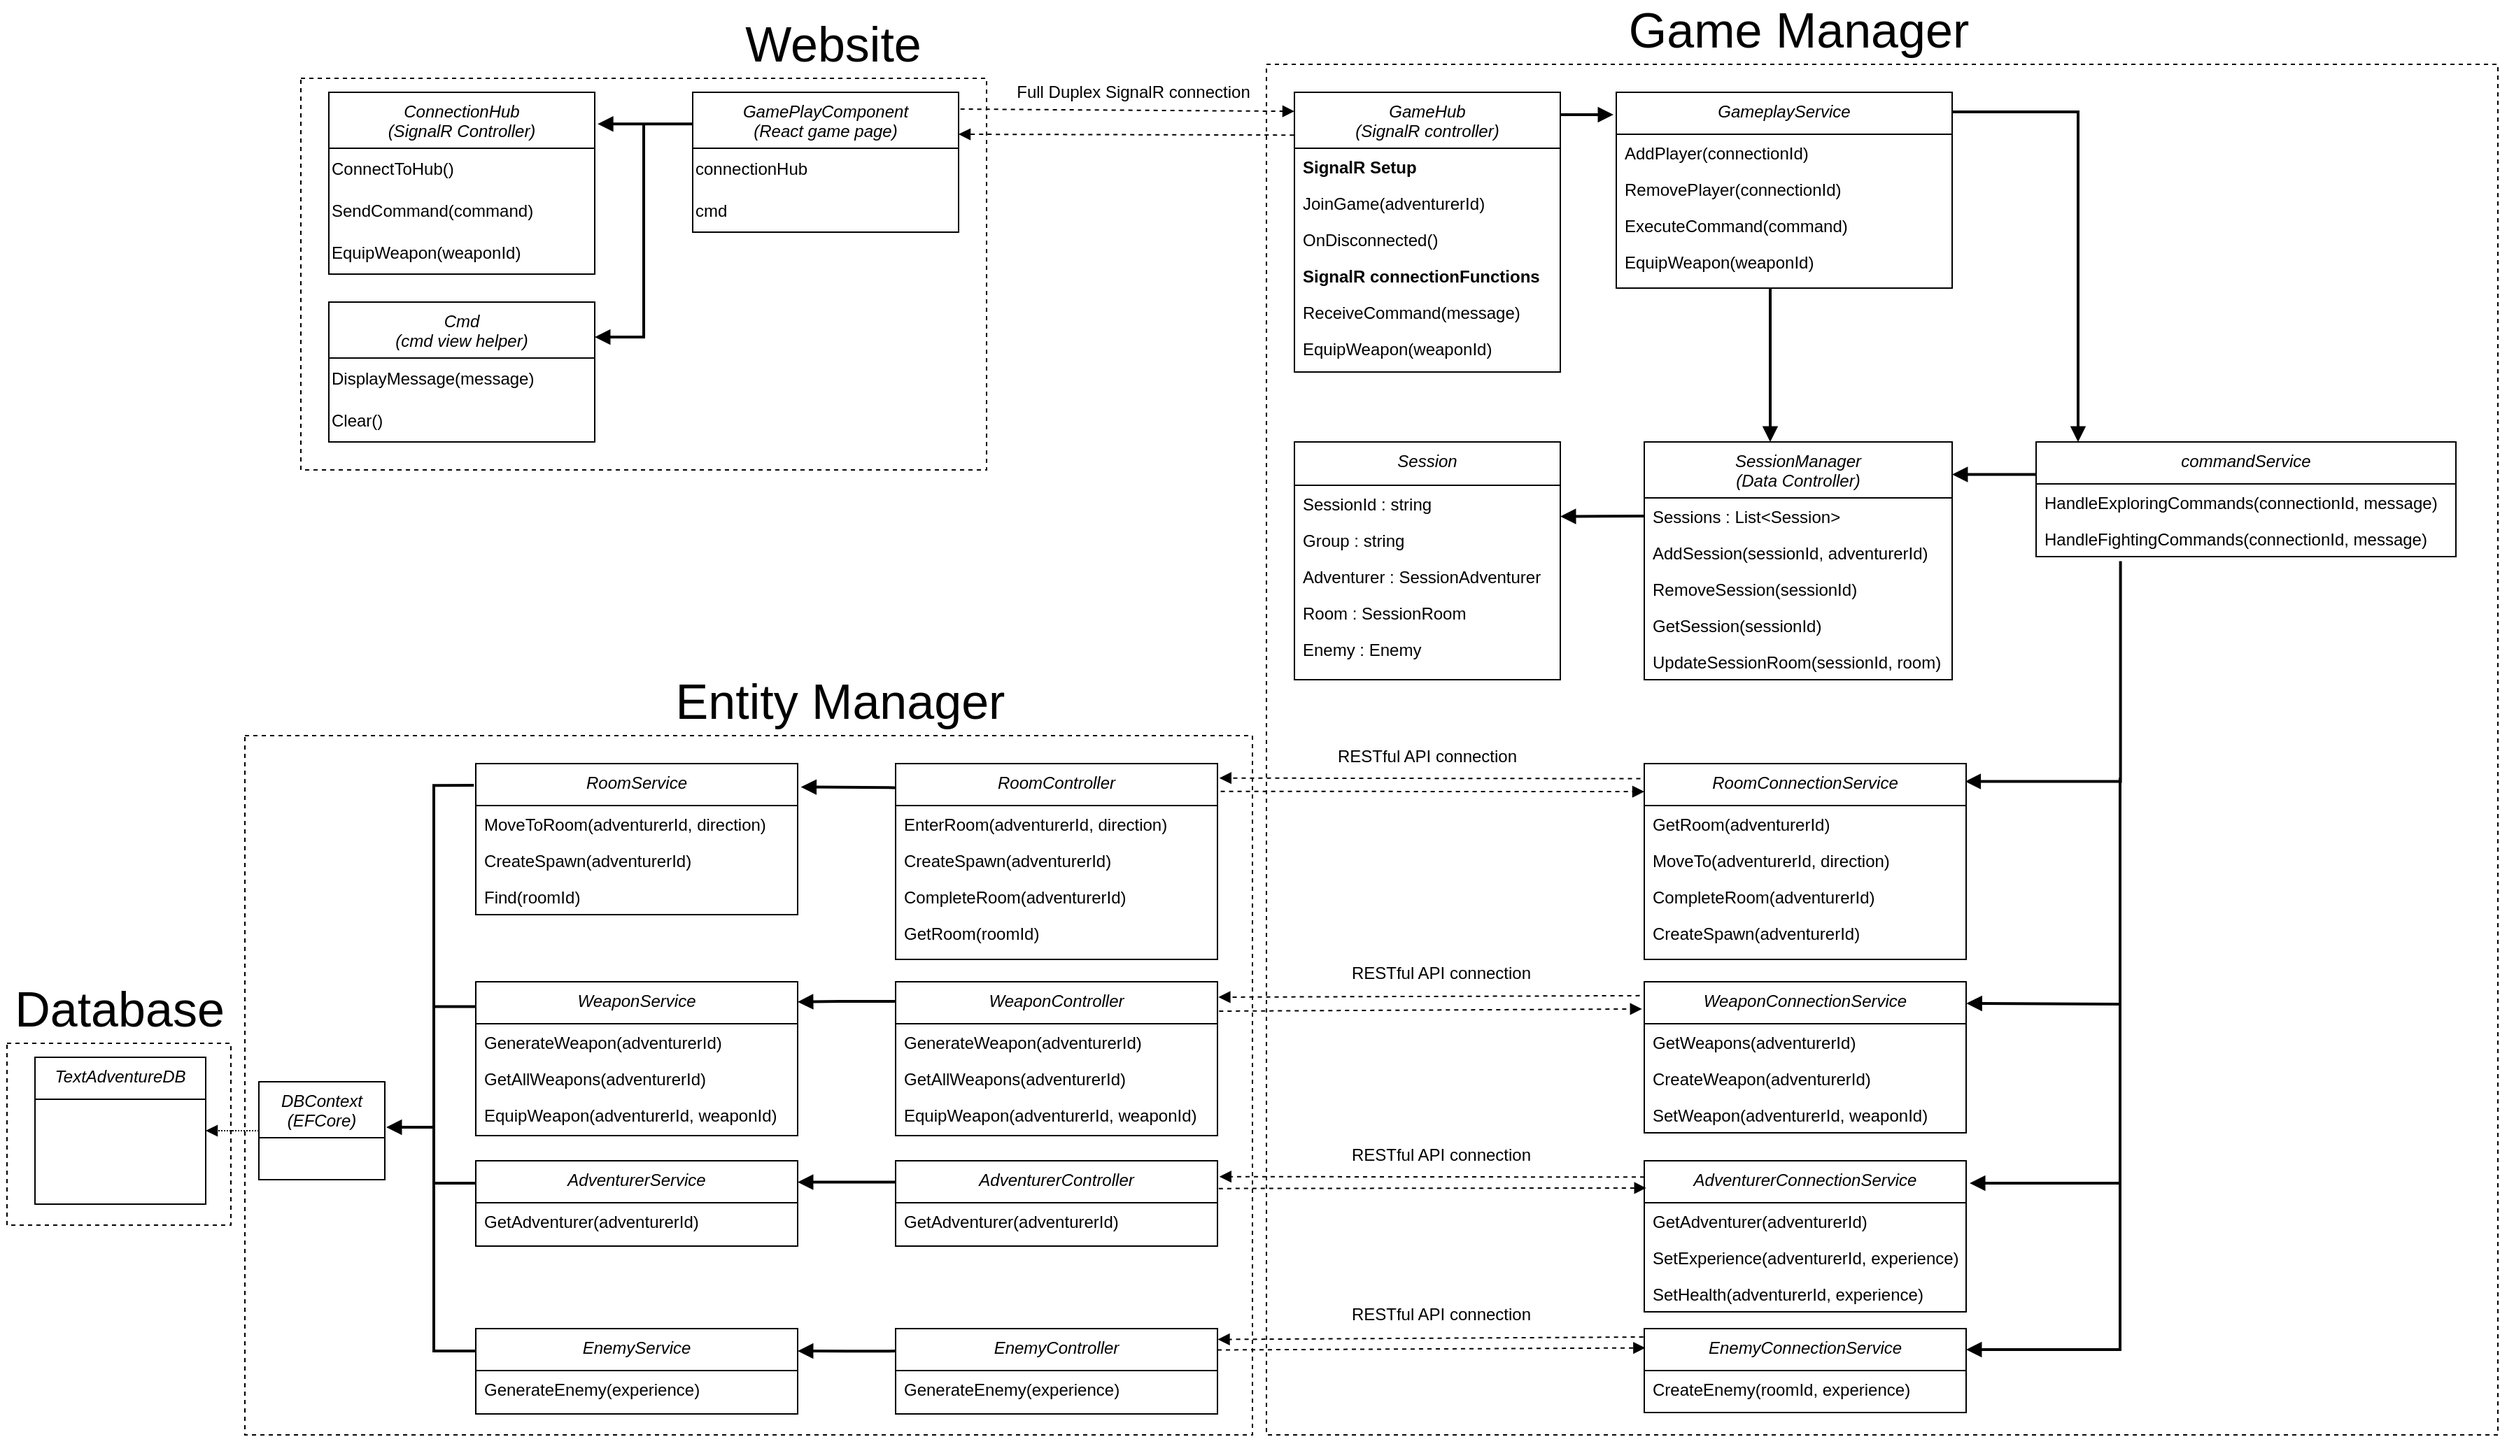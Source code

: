 <mxfile version="15.9.4" type="device"><diagram id="C5RBs43oDa-KdzZeNtuy" name="Page-1"><mxGraphModel dx="5209" dy="1763" grid="1" gridSize="10" guides="1" tooltips="1" connect="1" arrows="1" fold="1" page="1" pageScale="1" pageWidth="827" pageHeight="1169" math="0" shadow="0"><root><mxCell id="WIyWlLk6GJQsqaUBKTNV-0"/><mxCell id="WIyWlLk6GJQsqaUBKTNV-1" parent="WIyWlLk6GJQsqaUBKTNV-0"/><mxCell id="PXMHNysJYSQ3O3xtz04k-125" style="edgeStyle=orthogonalEdgeStyle;rounded=0;orthogonalLoop=1;jettySize=auto;html=1;fontSize=35;endArrow=block;endFill=1;strokeWidth=2;" parent="WIyWlLk6GJQsqaUBKTNV-1" source="zkfFHV4jXpPFQw0GAbJ--0" edge="1"><mxGeometry relative="1" as="geometry"><Array as="points"><mxPoint x="60" y="126"/><mxPoint x="60" y="126"/></Array><mxPoint x="78" y="126" as="targetPoint"/></mxGeometry></mxCell><mxCell id="zkfFHV4jXpPFQw0GAbJ--0" value="GameHub &#10;(SignalR controller)" style="swimlane;fontStyle=2;align=center;verticalAlign=top;childLayout=stackLayout;horizontal=1;startSize=40;horizontalStack=0;resizeParent=1;resizeLast=0;collapsible=1;marginBottom=0;rounded=0;shadow=0;strokeWidth=1;" parent="WIyWlLk6GJQsqaUBKTNV-1" vertex="1"><mxGeometry x="-150" y="110" width="190" height="200" as="geometry"><mxRectangle x="160" y="100" width="160" height="26" as="alternateBounds"/></mxGeometry></mxCell><mxCell id="zkfFHV4jXpPFQw0GAbJ--1" value="SignalR Setup" style="text;align=left;verticalAlign=top;spacingLeft=4;spacingRight=4;overflow=hidden;rotatable=0;points=[[0,0.5],[1,0.5]];portConstraint=eastwest;fontStyle=1" parent="zkfFHV4jXpPFQw0GAbJ--0" vertex="1"><mxGeometry y="40" width="190" height="26" as="geometry"/></mxCell><mxCell id="PXMHNysJYSQ3O3xtz04k-3" value="JoinGame(adventurerId)" style="text;align=left;verticalAlign=top;spacingLeft=4;spacingRight=4;overflow=hidden;rotatable=0;points=[[0,0.5],[1,0.5]];portConstraint=eastwest;" parent="zkfFHV4jXpPFQw0GAbJ--0" vertex="1"><mxGeometry y="66" width="190" height="26" as="geometry"/></mxCell><mxCell id="zkfFHV4jXpPFQw0GAbJ--2" value="OnDisconnected()" style="text;align=left;verticalAlign=top;spacingLeft=4;spacingRight=4;overflow=hidden;rotatable=0;points=[[0,0.5],[1,0.5]];portConstraint=eastwest;rounded=0;shadow=0;html=0;" parent="zkfFHV4jXpPFQw0GAbJ--0" vertex="1"><mxGeometry y="92" width="190" height="26" as="geometry"/></mxCell><mxCell id="zkfFHV4jXpPFQw0GAbJ--3" value="SignalR connectionFunctions" style="text;align=left;verticalAlign=top;spacingLeft=4;spacingRight=4;overflow=hidden;rotatable=0;points=[[0,0.5],[1,0.5]];portConstraint=eastwest;rounded=0;shadow=0;html=0;fontStyle=1" parent="zkfFHV4jXpPFQw0GAbJ--0" vertex="1"><mxGeometry y="118" width="190" height="26" as="geometry"/></mxCell><mxCell id="PXMHNysJYSQ3O3xtz04k-4" value="ReceiveCommand(message)" style="text;align=left;verticalAlign=top;spacingLeft=4;spacingRight=4;overflow=hidden;rotatable=0;points=[[0,0.5],[1,0.5]];portConstraint=eastwest;rounded=0;shadow=0;html=0;" parent="zkfFHV4jXpPFQw0GAbJ--0" vertex="1"><mxGeometry y="144" width="190" height="26" as="geometry"/></mxCell><mxCell id="PXMHNysJYSQ3O3xtz04k-5" value="EquipWeapon(weaponId)" style="text;align=left;verticalAlign=top;spacingLeft=4;spacingRight=4;overflow=hidden;rotatable=0;points=[[0,0.5],[1,0.5]];portConstraint=eastwest;rounded=0;shadow=0;html=0;" parent="zkfFHV4jXpPFQw0GAbJ--0" vertex="1"><mxGeometry y="170" width="190" height="26" as="geometry"/></mxCell><mxCell id="PXMHNysJYSQ3O3xtz04k-1" value="&lt;font style=&quot;font-size: 35px&quot;&gt;Game Manager&lt;/font&gt;" style="text;html=1;align=center;verticalAlign=middle;resizable=0;points=[];autosize=1;strokeColor=none;fillColor=none;" parent="WIyWlLk6GJQsqaUBKTNV-1" vertex="1"><mxGeometry x="80" y="50" width="260" height="30" as="geometry"/></mxCell><mxCell id="PXMHNysJYSQ3O3xtz04k-73" value="SessionManager&#10;(Data Controller)" style="swimlane;fontStyle=2;align=center;verticalAlign=top;childLayout=stackLayout;horizontal=1;startSize=40;horizontalStack=0;resizeParent=1;resizeLast=0;collapsible=1;marginBottom=0;rounded=0;shadow=0;strokeWidth=1;" parent="WIyWlLk6GJQsqaUBKTNV-1" vertex="1"><mxGeometry x="100" y="360" width="220" height="170" as="geometry"><mxRectangle x="160" y="100" width="160" height="26" as="alternateBounds"/></mxGeometry></mxCell><mxCell id="mPDX59QAmpvN_RdQbWH--0" value="Sessions : List&lt;Session&gt;" style="text;align=left;verticalAlign=top;spacingLeft=4;spacingRight=4;overflow=hidden;rotatable=0;points=[[0,0.5],[1,0.5]];portConstraint=eastwest;fontStyle=0" parent="PXMHNysJYSQ3O3xtz04k-73" vertex="1"><mxGeometry y="40" width="220" height="26" as="geometry"/></mxCell><mxCell id="PXMHNysJYSQ3O3xtz04k-74" value="AddSession(sessionId, adventurerId)" style="text;align=left;verticalAlign=top;spacingLeft=4;spacingRight=4;overflow=hidden;rotatable=0;points=[[0,0.5],[1,0.5]];portConstraint=eastwest;fontStyle=0" parent="PXMHNysJYSQ3O3xtz04k-73" vertex="1"><mxGeometry y="66" width="220" height="26" as="geometry"/></mxCell><mxCell id="PXMHNysJYSQ3O3xtz04k-76" value="RemoveSession(sessionId)" style="text;align=left;verticalAlign=top;spacingLeft=4;spacingRight=4;overflow=hidden;rotatable=0;points=[[0,0.5],[1,0.5]];portConstraint=eastwest;rounded=0;shadow=0;html=0;" parent="PXMHNysJYSQ3O3xtz04k-73" vertex="1"><mxGeometry y="92" width="220" height="26" as="geometry"/></mxCell><mxCell id="PXMHNysJYSQ3O3xtz04k-75" value="GetSession(sessionId)" style="text;align=left;verticalAlign=top;spacingLeft=4;spacingRight=4;overflow=hidden;rotatable=0;points=[[0,0.5],[1,0.5]];portConstraint=eastwest;" parent="PXMHNysJYSQ3O3xtz04k-73" vertex="1"><mxGeometry y="118" width="220" height="26" as="geometry"/></mxCell><mxCell id="PXMHNysJYSQ3O3xtz04k-78" value="UpdateSessionRoom(sessionId, room)" style="text;align=left;verticalAlign=top;spacingLeft=4;spacingRight=4;overflow=hidden;rotatable=0;points=[[0,0.5],[1,0.5]];portConstraint=eastwest;rounded=0;shadow=0;html=0;" parent="PXMHNysJYSQ3O3xtz04k-73" vertex="1"><mxGeometry y="144" width="220" height="26" as="geometry"/></mxCell><mxCell id="PXMHNysJYSQ3O3xtz04k-81" value="RoomConnectionService" style="swimlane;fontStyle=2;align=center;verticalAlign=top;childLayout=stackLayout;horizontal=1;startSize=30;horizontalStack=0;resizeParent=1;resizeLast=0;collapsible=1;marginBottom=0;rounded=0;shadow=0;strokeWidth=1;" parent="WIyWlLk6GJQsqaUBKTNV-1" vertex="1"><mxGeometry x="100" y="590" width="230" height="140" as="geometry"><mxRectangle x="160" y="100" width="160" height="26" as="alternateBounds"/></mxGeometry></mxCell><mxCell id="PXMHNysJYSQ3O3xtz04k-129" value="GetRoom(adventurerId)" style="text;align=left;verticalAlign=top;spacingLeft=4;spacingRight=4;overflow=hidden;rotatable=0;points=[[0,0.5],[1,0.5]];portConstraint=eastwest;fontStyle=0" parent="PXMHNysJYSQ3O3xtz04k-81" vertex="1"><mxGeometry y="30" width="230" height="26" as="geometry"/></mxCell><mxCell id="PXMHNysJYSQ3O3xtz04k-130" value="MoveTo(adventurerId, direction)" style="text;align=left;verticalAlign=top;spacingLeft=4;spacingRight=4;overflow=hidden;rotatable=0;points=[[0,0.5],[1,0.5]];portConstraint=eastwest;fontStyle=0" parent="PXMHNysJYSQ3O3xtz04k-81" vertex="1"><mxGeometry y="56" width="230" height="26" as="geometry"/></mxCell><mxCell id="PXMHNysJYSQ3O3xtz04k-82" value="CompleteRoom(adventurerId)" style="text;align=left;verticalAlign=top;spacingLeft=4;spacingRight=4;overflow=hidden;rotatable=0;points=[[0,0.5],[1,0.5]];portConstraint=eastwest;fontStyle=0" parent="PXMHNysJYSQ3O3xtz04k-81" vertex="1"><mxGeometry y="82" width="230" height="26" as="geometry"/></mxCell><mxCell id="PXMHNysJYSQ3O3xtz04k-128" value="CreateSpawn(adventurerId)" style="text;align=left;verticalAlign=top;spacingLeft=4;spacingRight=4;overflow=hidden;rotatable=0;points=[[0,0.5],[1,0.5]];portConstraint=eastwest;fontStyle=0" parent="PXMHNysJYSQ3O3xtz04k-81" vertex="1"><mxGeometry y="108" width="230" height="26" as="geometry"/></mxCell><mxCell id="PXMHNysJYSQ3O3xtz04k-90" value="WeaponConnectionService" style="swimlane;fontStyle=2;align=center;verticalAlign=top;childLayout=stackLayout;horizontal=1;startSize=30;horizontalStack=0;resizeParent=1;resizeLast=0;collapsible=1;marginBottom=0;rounded=0;shadow=0;strokeWidth=1;" parent="WIyWlLk6GJQsqaUBKTNV-1" vertex="1"><mxGeometry x="100" y="746" width="230" height="108" as="geometry"><mxRectangle x="160" y="100" width="160" height="26" as="alternateBounds"/></mxGeometry></mxCell><mxCell id="PXMHNysJYSQ3O3xtz04k-91" value="GetWeapons(adventurerId)" style="text;align=left;verticalAlign=top;spacingLeft=4;spacingRight=4;overflow=hidden;rotatable=0;points=[[0,0.5],[1,0.5]];portConstraint=eastwest;fontStyle=0" parent="PXMHNysJYSQ3O3xtz04k-90" vertex="1"><mxGeometry y="30" width="230" height="26" as="geometry"/></mxCell><mxCell id="PXMHNysJYSQ3O3xtz04k-131" value="CreateWeapon(adventurerId)" style="text;align=left;verticalAlign=top;spacingLeft=4;spacingRight=4;overflow=hidden;rotatable=0;points=[[0,0.5],[1,0.5]];portConstraint=eastwest;fontStyle=0" parent="PXMHNysJYSQ3O3xtz04k-90" vertex="1"><mxGeometry y="56" width="230" height="26" as="geometry"/></mxCell><mxCell id="PXMHNysJYSQ3O3xtz04k-132" value="SetWeapon(adventurerId, weaponId)" style="text;align=left;verticalAlign=top;spacingLeft=4;spacingRight=4;overflow=hidden;rotatable=0;points=[[0,0.5],[1,0.5]];portConstraint=eastwest;fontStyle=0" parent="PXMHNysJYSQ3O3xtz04k-90" vertex="1"><mxGeometry y="82" width="230" height="26" as="geometry"/></mxCell><mxCell id="PXMHNysJYSQ3O3xtz04k-92" value="AdventurerConnectionService" style="swimlane;fontStyle=2;align=center;verticalAlign=top;childLayout=stackLayout;horizontal=1;startSize=30;horizontalStack=0;resizeParent=1;resizeLast=0;collapsible=1;marginBottom=0;rounded=0;shadow=0;strokeWidth=1;" parent="WIyWlLk6GJQsqaUBKTNV-1" vertex="1"><mxGeometry x="100" y="874" width="230" height="108" as="geometry"><mxRectangle x="160" y="100" width="160" height="26" as="alternateBounds"/></mxGeometry></mxCell><mxCell id="PXMHNysJYSQ3O3xtz04k-93" value="GetAdventurer(adventurerId)" style="text;align=left;verticalAlign=top;spacingLeft=4;spacingRight=4;overflow=hidden;rotatable=0;points=[[0,0.5],[1,0.5]];portConstraint=eastwest;fontStyle=0" parent="PXMHNysJYSQ3O3xtz04k-92" vertex="1"><mxGeometry y="30" width="230" height="26" as="geometry"/></mxCell><mxCell id="QIOBL6isEMgfYkjGRQ1v-0" value="SetExperience(adventurerId, experience)" style="text;align=left;verticalAlign=top;spacingLeft=4;spacingRight=4;overflow=hidden;rotatable=0;points=[[0,0.5],[1,0.5]];portConstraint=eastwest;fontStyle=0" vertex="1" parent="PXMHNysJYSQ3O3xtz04k-92"><mxGeometry y="56" width="230" height="26" as="geometry"/></mxCell><mxCell id="QIOBL6isEMgfYkjGRQ1v-1" value="SetHealth(adventurerId, experience)" style="text;align=left;verticalAlign=top;spacingLeft=4;spacingRight=4;overflow=hidden;rotatable=0;points=[[0,0.5],[1,0.5]];portConstraint=eastwest;fontStyle=0" vertex="1" parent="PXMHNysJYSQ3O3xtz04k-92"><mxGeometry y="82" width="230" height="26" as="geometry"/></mxCell><mxCell id="PXMHNysJYSQ3O3xtz04k-126" style="edgeStyle=orthogonalEdgeStyle;rounded=0;orthogonalLoop=1;jettySize=auto;html=1;fontSize=35;endArrow=block;endFill=1;strokeWidth=2;exitX=0.201;exitY=1.123;exitDx=0;exitDy=0;exitPerimeter=0;entryX=0.997;entryY=0.091;entryDx=0;entryDy=0;entryPerimeter=0;" parent="WIyWlLk6GJQsqaUBKTNV-1" source="QIOBL6isEMgfYkjGRQ1v-9" edge="1" target="PXMHNysJYSQ3O3xtz04k-81"><mxGeometry relative="1" as="geometry"><mxPoint x="469" y="614" as="targetPoint"/><Array as="points"><mxPoint x="440" y="603"/></Array><mxPoint x="350" y="614" as="sourcePoint"/></mxGeometry></mxCell><mxCell id="PXMHNysJYSQ3O3xtz04k-127" style="edgeStyle=orthogonalEdgeStyle;rounded=0;orthogonalLoop=1;jettySize=auto;html=1;fontSize=35;endArrow=block;endFill=1;strokeWidth=2;" parent="WIyWlLk6GJQsqaUBKTNV-1" edge="1"><mxGeometry relative="1" as="geometry"><mxPoint x="190" y="250" as="sourcePoint"/><mxPoint x="190" y="360" as="targetPoint"/><Array as="points"><mxPoint x="190" y="310"/><mxPoint x="190" y="310"/></Array></mxGeometry></mxCell><mxCell id="PXMHNysJYSQ3O3xtz04k-99" value="GameplayService" style="swimlane;fontStyle=2;align=center;verticalAlign=top;childLayout=stackLayout;horizontal=1;startSize=30;horizontalStack=0;resizeParent=1;resizeLast=0;collapsible=1;marginBottom=0;rounded=0;shadow=0;strokeWidth=1;" parent="WIyWlLk6GJQsqaUBKTNV-1" vertex="1"><mxGeometry x="80" y="110" width="240" height="140" as="geometry"><mxRectangle x="160" y="100" width="160" height="26" as="alternateBounds"/></mxGeometry></mxCell><mxCell id="PXMHNysJYSQ3O3xtz04k-135" value="AddPlayer(connectionId)" style="text;align=left;verticalAlign=top;spacingLeft=4;spacingRight=4;overflow=hidden;rotatable=0;points=[[0,0.5],[1,0.5]];portConstraint=eastwest;" parent="PXMHNysJYSQ3O3xtz04k-99" vertex="1"><mxGeometry y="30" width="240" height="26" as="geometry"/></mxCell><mxCell id="PXMHNysJYSQ3O3xtz04k-137" value="RemovePlayer(connectionId)" style="text;align=left;verticalAlign=top;spacingLeft=4;spacingRight=4;overflow=hidden;rotatable=0;points=[[0,0.5],[1,0.5]];portConstraint=eastwest;" parent="PXMHNysJYSQ3O3xtz04k-99" vertex="1"><mxGeometry y="56" width="240" height="26" as="geometry"/></mxCell><mxCell id="PXMHNysJYSQ3O3xtz04k-123" value="ExecuteCommand(command)" style="text;align=left;verticalAlign=top;spacingLeft=4;spacingRight=4;overflow=hidden;rotatable=0;points=[[0,0.5],[1,0.5]];portConstraint=eastwest;" parent="PXMHNysJYSQ3O3xtz04k-99" vertex="1"><mxGeometry y="82" width="240" height="26" as="geometry"/></mxCell><mxCell id="PXMHNysJYSQ3O3xtz04k-138" value="EquipWeapon(weaponId)" style="text;align=left;verticalAlign=top;spacingLeft=4;spacingRight=4;overflow=hidden;rotatable=0;points=[[0,0.5],[1,0.5]];portConstraint=eastwest;" parent="PXMHNysJYSQ3O3xtz04k-99" vertex="1"><mxGeometry y="108" width="240" height="26" as="geometry"/></mxCell><mxCell id="PXMHNysJYSQ3O3xtz04k-133" value="" style="endArrow=block;html=1;rounded=0;fontSize=35;strokeWidth=2;endFill=1;entryX=1.001;entryY=0.143;entryDx=0;entryDy=0;entryPerimeter=0;" parent="WIyWlLk6GJQsqaUBKTNV-1" target="PXMHNysJYSQ3O3xtz04k-90" edge="1"><mxGeometry width="50" height="50" relative="1" as="geometry"><mxPoint x="440" y="600" as="sourcePoint"/><mxPoint x="400" y="762" as="targetPoint"/><Array as="points"><mxPoint x="440" y="762"/></Array></mxGeometry></mxCell><mxCell id="PXMHNysJYSQ3O3xtz04k-134" value="" style="endArrow=block;html=1;rounded=0;fontSize=35;strokeWidth=2;entryX=1.011;entryY=0.148;entryDx=0;entryDy=0;endFill=1;entryPerimeter=0;" parent="WIyWlLk6GJQsqaUBKTNV-1" target="PXMHNysJYSQ3O3xtz04k-92" edge="1"><mxGeometry width="50" height="50" relative="1" as="geometry"><mxPoint x="440" y="744" as="sourcePoint"/><mxPoint x="470" y="880.416" as="targetPoint"/><Array as="points"><mxPoint x="440" y="744"/><mxPoint x="440" y="890"/></Array></mxGeometry></mxCell><mxCell id="QIOBL6isEMgfYkjGRQ1v-48" style="edgeStyle=orthogonalEdgeStyle;rounded=0;orthogonalLoop=1;jettySize=auto;html=1;entryX=1.011;entryY=0.174;entryDx=0;entryDy=0;entryPerimeter=0;endArrow=block;endFill=1;strokeWidth=2;" edge="1" parent="WIyWlLk6GJQsqaUBKTNV-1" source="z-et7x8QgP7XEB7aA-tW-1" target="QIOBL6isEMgfYkjGRQ1v-36"><mxGeometry relative="1" as="geometry"><Array as="points"><mxPoint x="-615" y="133"/></Array></mxGeometry></mxCell><mxCell id="QIOBL6isEMgfYkjGRQ1v-49" style="edgeStyle=orthogonalEdgeStyle;rounded=0;orthogonalLoop=1;jettySize=auto;html=1;entryX=1;entryY=0.25;entryDx=0;entryDy=0;endArrow=block;endFill=1;strokeWidth=2;" edge="1" parent="WIyWlLk6GJQsqaUBKTNV-1" target="QIOBL6isEMgfYkjGRQ1v-44"><mxGeometry relative="1" as="geometry"><mxPoint x="-615" y="132" as="sourcePoint"/><Array as="points"><mxPoint x="-615" y="132"/><mxPoint x="-615" y="285"/></Array></mxGeometry></mxCell><mxCell id="z-et7x8QgP7XEB7aA-tW-1" value="GamePlayComponent&#10;(React game page)" style="swimlane;fontStyle=2;align=center;verticalAlign=top;childLayout=stackLayout;horizontal=1;startSize=40;horizontalStack=0;resizeParent=1;resizeLast=0;collapsible=1;marginBottom=0;rounded=0;shadow=0;strokeWidth=1;" parent="WIyWlLk6GJQsqaUBKTNV-1" vertex="1"><mxGeometry x="-580" y="110" width="190" height="100" as="geometry"><mxRectangle x="160" y="100" width="160" height="26" as="alternateBounds"/></mxGeometry></mxCell><mxCell id="z-et7x8QgP7XEB7aA-tW-15" value="connectionHub" style="text;html=1;strokeColor=none;fillColor=none;align=left;verticalAlign=middle;whiteSpace=wrap;rounded=0;" parent="z-et7x8QgP7XEB7aA-tW-1" vertex="1"><mxGeometry y="40" width="190" height="30" as="geometry"/></mxCell><mxCell id="z-et7x8QgP7XEB7aA-tW-14" value="cmd" style="text;html=1;strokeColor=none;fillColor=none;align=left;verticalAlign=middle;whiteSpace=wrap;rounded=0;" parent="z-et7x8QgP7XEB7aA-tW-1" vertex="1"><mxGeometry y="70" width="190" height="30" as="geometry"/></mxCell><mxCell id="z-et7x8QgP7XEB7aA-tW-17" value="" style="endArrow=block;html=1;rounded=0;endFill=1;dashed=1;entryX=0;entryY=0.068;entryDx=0;entryDy=0;entryPerimeter=0;exitX=1.007;exitY=0.12;exitDx=0;exitDy=0;exitPerimeter=0;" parent="WIyWlLk6GJQsqaUBKTNV-1" source="z-et7x8QgP7XEB7aA-tW-1" target="zkfFHV4jXpPFQw0GAbJ--0" edge="1"><mxGeometry width="50" height="50" relative="1" as="geometry"><mxPoint x="-230" y="250" as="sourcePoint"/><mxPoint x="-180" y="200" as="targetPoint"/><Array as="points"/></mxGeometry></mxCell><mxCell id="z-et7x8QgP7XEB7aA-tW-18" value="" style="endArrow=block;html=1;rounded=0;endFill=1;dashed=1;entryX=1.003;entryY=0.1;entryDx=0;entryDy=0;entryPerimeter=0;exitX=-0.014;exitY=0.092;exitDx=0;exitDy=0;exitPerimeter=0;" parent="WIyWlLk6GJQsqaUBKTNV-1" target="z-et7x8QgP7XEB7aA-tW-37" edge="1" source="PXMHNysJYSQ3O3xtz04k-90"><mxGeometry width="50" height="50" relative="1" as="geometry"><mxPoint x="81.905" y="740" as="sourcePoint"/><mxPoint x="-1770.57" y="830" as="targetPoint"/></mxGeometry></mxCell><mxCell id="z-et7x8QgP7XEB7aA-tW-19" value="" style="endArrow=block;html=1;rounded=0;endFill=1;dashed=1;entryX=1.006;entryY=0.074;entryDx=0;entryDy=0;entryPerimeter=0;exitX=-0.012;exitY=0.077;exitDx=0;exitDy=0;exitPerimeter=0;" parent="WIyWlLk6GJQsqaUBKTNV-1" target="z-et7x8QgP7XEB7aA-tW-30" edge="1" source="PXMHNysJYSQ3O3xtz04k-81"><mxGeometry width="50" height="50" relative="1" as="geometry"><mxPoint x="-1470" y="670.51" as="sourcePoint"/><mxPoint x="-1310.57" y="669.49" as="targetPoint"/></mxGeometry></mxCell><mxCell id="z-et7x8QgP7XEB7aA-tW-21" value="" style="endArrow=block;html=1;rounded=0;endFill=1;dashed=1;exitX=-0.002;exitY=0.153;exitDx=0;exitDy=0;exitPerimeter=0;" parent="WIyWlLk6GJQsqaUBKTNV-1" source="zkfFHV4jXpPFQw0GAbJ--0" edge="1"><mxGeometry width="50" height="50" relative="1" as="geometry"><mxPoint x="-299.43" y="182.51" as="sourcePoint"/><mxPoint x="-390" y="140" as="targetPoint"/></mxGeometry></mxCell><mxCell id="z-et7x8QgP7XEB7aA-tW-22" value="Full Duplex SignalR connection" style="text;html=1;strokeColor=none;fillColor=none;align=center;verticalAlign=middle;whiteSpace=wrap;rounded=0;" parent="WIyWlLk6GJQsqaUBKTNV-1" vertex="1"><mxGeometry x="-350" y="100" width="170" height="20" as="geometry"/></mxCell><mxCell id="z-et7x8QgP7XEB7aA-tW-23" value="RESTful API connection" style="text;html=1;strokeColor=none;fillColor=none;align=center;verticalAlign=middle;whiteSpace=wrap;rounded=0;" parent="WIyWlLk6GJQsqaUBKTNV-1" vertex="1"><mxGeometry x="-130" y="575" width="150" height="20" as="geometry"/></mxCell><mxCell id="z-et7x8QgP7XEB7aA-tW-25" value="&lt;font style=&quot;font-size: 35px&quot;&gt;Website&lt;/font&gt;" style="text;html=1;align=center;verticalAlign=middle;resizable=0;points=[];autosize=1;strokeColor=none;fillColor=none;" parent="WIyWlLk6GJQsqaUBKTNV-1" vertex="1"><mxGeometry x="-550" y="60" width="140" height="30" as="geometry"/></mxCell><mxCell id="z-et7x8QgP7XEB7aA-tW-26" value="&lt;font style=&quot;font-size: 35px&quot;&gt;Entity Manager&lt;/font&gt;" style="text;html=1;align=center;verticalAlign=middle;resizable=0;points=[];autosize=1;strokeColor=none;fillColor=none;" parent="WIyWlLk6GJQsqaUBKTNV-1" vertex="1"><mxGeometry x="-600" y="530" width="250" height="30" as="geometry"/></mxCell><mxCell id="z-et7x8QgP7XEB7aA-tW-27" value="" style="endArrow=block;html=1;rounded=0;endFill=1;dashed=1;entryX=0.006;entryY=0.18;entryDx=0;entryDy=0;entryPerimeter=0;exitX=1.004;exitY=0.325;exitDx=0;exitDy=0;exitPerimeter=0;" parent="WIyWlLk6GJQsqaUBKTNV-1" source="z-et7x8QgP7XEB7aA-tW-42" edge="1" target="PXMHNysJYSQ3O3xtz04k-92"><mxGeometry width="50" height="50" relative="1" as="geometry"><mxPoint x="-1770.57" y="970" as="sourcePoint"/><mxPoint x="-1930" y="971.02" as="targetPoint"/></mxGeometry></mxCell><mxCell id="z-et7x8QgP7XEB7aA-tW-28" value="" style="endArrow=block;html=1;rounded=0;endFill=1;dashed=1;entryX=-0.007;entryY=0.18;entryDx=0;entryDy=0;entryPerimeter=0;exitX=1.005;exitY=0.191;exitDx=0;exitDy=0;exitPerimeter=0;" parent="WIyWlLk6GJQsqaUBKTNV-1" source="z-et7x8QgP7XEB7aA-tW-37" edge="1" target="PXMHNysJYSQ3O3xtz04k-90"><mxGeometry width="50" height="50" relative="1" as="geometry"><mxPoint x="-1770.57" y="840.0" as="sourcePoint"/><mxPoint x="-1930" y="841.02" as="targetPoint"/></mxGeometry></mxCell><mxCell id="z-et7x8QgP7XEB7aA-tW-29" value="" style="endArrow=block;html=1;rounded=0;endFill=1;dashed=1;entryX=0;entryY=0.143;entryDx=0;entryDy=0;entryPerimeter=0;exitX=1.01;exitY=0.142;exitDx=0;exitDy=0;exitPerimeter=0;" parent="WIyWlLk6GJQsqaUBKTNV-1" source="z-et7x8QgP7XEB7aA-tW-30" edge="1" target="PXMHNysJYSQ3O3xtz04k-81"><mxGeometry width="50" height="50" relative="1" as="geometry"><mxPoint x="-1310.57" y="680.0" as="sourcePoint"/><mxPoint x="-1470" y="681.02" as="targetPoint"/></mxGeometry></mxCell><mxCell id="z-et7x8QgP7XEB7aA-tW-51" style="edgeStyle=orthogonalEdgeStyle;rounded=0;orthogonalLoop=1;jettySize=auto;html=1;endArrow=block;endFill=1;entryX=1.01;entryY=0.155;entryDx=0;entryDy=0;entryPerimeter=0;exitX=0;exitY=0.123;exitDx=0;exitDy=0;exitPerimeter=0;strokeWidth=2;" parent="WIyWlLk6GJQsqaUBKTNV-1" source="z-et7x8QgP7XEB7aA-tW-30" edge="1" target="z-et7x8QgP7XEB7aA-tW-46"><mxGeometry relative="1" as="geometry"><mxPoint x="-1446" y="677" as="targetPoint"/><Array as="points"><mxPoint x="-436" y="607"/></Array><mxPoint x="-895.0" y="677.0" as="sourcePoint"/></mxGeometry></mxCell><mxCell id="z-et7x8QgP7XEB7aA-tW-30" value="RoomController" style="swimlane;fontStyle=2;align=center;verticalAlign=top;childLayout=stackLayout;horizontal=1;startSize=30;horizontalStack=0;resizeParent=1;resizeLast=0;collapsible=1;marginBottom=0;rounded=0;shadow=0;strokeWidth=1;" parent="WIyWlLk6GJQsqaUBKTNV-1" vertex="1"><mxGeometry x="-435" y="590" width="230" height="140" as="geometry"><mxRectangle x="160" y="100" width="160" height="26" as="alternateBounds"/></mxGeometry></mxCell><mxCell id="z-et7x8QgP7XEB7aA-tW-31" value="EnterRoom(adventurerId, direction)" style="text;align=left;verticalAlign=top;spacingLeft=4;spacingRight=4;overflow=hidden;rotatable=0;points=[[0,0.5],[1,0.5]];portConstraint=eastwest;fontStyle=0" parent="z-et7x8QgP7XEB7aA-tW-30" vertex="1"><mxGeometry y="30" width="230" height="26" as="geometry"/></mxCell><mxCell id="z-et7x8QgP7XEB7aA-tW-32" value="CreateSpawn(adventurerId)" style="text;align=left;verticalAlign=top;spacingLeft=4;spacingRight=4;overflow=hidden;rotatable=0;points=[[0,0.5],[1,0.5]];portConstraint=eastwest;fontStyle=0" parent="z-et7x8QgP7XEB7aA-tW-30" vertex="1"><mxGeometry y="56" width="230" height="26" as="geometry"/></mxCell><mxCell id="z-et7x8QgP7XEB7aA-tW-33" value="CompleteRoom(adventurerId)" style="text;align=left;verticalAlign=top;spacingLeft=4;spacingRight=4;overflow=hidden;rotatable=0;points=[[0,0.5],[1,0.5]];portConstraint=eastwest;fontStyle=0" parent="z-et7x8QgP7XEB7aA-tW-30" vertex="1"><mxGeometry y="82" width="230" height="26" as="geometry"/></mxCell><mxCell id="z-et7x8QgP7XEB7aA-tW-34" value="GetRoom(roomId)" style="text;align=left;verticalAlign=top;spacingLeft=4;spacingRight=4;overflow=hidden;rotatable=0;points=[[0,0.5],[1,0.5]];portConstraint=eastwest;fontStyle=0" parent="z-et7x8QgP7XEB7aA-tW-30" vertex="1"><mxGeometry y="108" width="230" height="26" as="geometry"/></mxCell><mxCell id="z-et7x8QgP7XEB7aA-tW-35" value="RESTful API connection" style="text;html=1;strokeColor=none;fillColor=none;align=center;verticalAlign=middle;whiteSpace=wrap;rounded=0;" parent="WIyWlLk6GJQsqaUBKTNV-1" vertex="1"><mxGeometry x="-120" y="730" width="150" height="20" as="geometry"/></mxCell><mxCell id="z-et7x8QgP7XEB7aA-tW-36" value="RESTful API connection" style="text;html=1;strokeColor=none;fillColor=none;align=center;verticalAlign=middle;whiteSpace=wrap;rounded=0;" parent="WIyWlLk6GJQsqaUBKTNV-1" vertex="1"><mxGeometry x="-120" y="860" width="150" height="20" as="geometry"/></mxCell><mxCell id="z-et7x8QgP7XEB7aA-tW-60" style="edgeStyle=orthogonalEdgeStyle;rounded=0;orthogonalLoop=1;jettySize=auto;html=1;entryX=1;entryY=0.131;entryDx=0;entryDy=0;entryPerimeter=0;endArrow=block;endFill=1;strokeWidth=2;" parent="WIyWlLk6GJQsqaUBKTNV-1" source="z-et7x8QgP7XEB7aA-tW-37" target="z-et7x8QgP7XEB7aA-tW-56" edge="1"><mxGeometry relative="1" as="geometry"><Array as="points"><mxPoint x="-475" y="760"/><mxPoint x="-475" y="760"/></Array></mxGeometry></mxCell><mxCell id="z-et7x8QgP7XEB7aA-tW-37" value="WeaponController" style="swimlane;fontStyle=2;align=center;verticalAlign=top;childLayout=stackLayout;horizontal=1;startSize=30;horizontalStack=0;resizeParent=1;resizeLast=0;collapsible=1;marginBottom=0;rounded=0;shadow=0;strokeWidth=1;" parent="WIyWlLk6GJQsqaUBKTNV-1" vertex="1"><mxGeometry x="-435" y="746" width="230" height="110" as="geometry"><mxRectangle x="160" y="100" width="160" height="26" as="alternateBounds"/></mxGeometry></mxCell><mxCell id="z-et7x8QgP7XEB7aA-tW-38" value="GenerateWeapon(adventurerId)" style="text;align=left;verticalAlign=top;spacingLeft=4;spacingRight=4;overflow=hidden;rotatable=0;points=[[0,0.5],[1,0.5]];portConstraint=eastwest;fontStyle=0" parent="z-et7x8QgP7XEB7aA-tW-37" vertex="1"><mxGeometry y="30" width="230" height="26" as="geometry"/></mxCell><mxCell id="z-et7x8QgP7XEB7aA-tW-39" value="GetAllWeapons(adventurerId)" style="text;align=left;verticalAlign=top;spacingLeft=4;spacingRight=4;overflow=hidden;rotatable=0;points=[[0,0.5],[1,0.5]];portConstraint=eastwest;fontStyle=0" parent="z-et7x8QgP7XEB7aA-tW-37" vertex="1"><mxGeometry y="56" width="230" height="26" as="geometry"/></mxCell><mxCell id="z-et7x8QgP7XEB7aA-tW-40" value="EquipWeapon(adventurerId, weaponId)" style="text;align=left;verticalAlign=top;spacingLeft=4;spacingRight=4;overflow=hidden;rotatable=0;points=[[0,0.5],[1,0.5]];portConstraint=eastwest;fontStyle=0" parent="z-et7x8QgP7XEB7aA-tW-37" vertex="1"><mxGeometry y="82" width="230" height="26" as="geometry"/></mxCell><mxCell id="z-et7x8QgP7XEB7aA-tW-63" style="edgeStyle=orthogonalEdgeStyle;rounded=0;orthogonalLoop=1;jettySize=auto;html=1;endArrow=block;endFill=1;entryX=1;entryY=0.25;entryDx=0;entryDy=0;strokeWidth=2;" parent="WIyWlLk6GJQsqaUBKTNV-1" source="z-et7x8QgP7XEB7aA-tW-42" target="z-et7x8QgP7XEB7aA-tW-61" edge="1"><mxGeometry relative="1" as="geometry"><Array as="points"><mxPoint x="-470" y="889"/></Array><mxPoint x="-504" y="894" as="targetPoint"/></mxGeometry></mxCell><mxCell id="z-et7x8QgP7XEB7aA-tW-42" value="AdventurerController" style="swimlane;fontStyle=2;align=center;verticalAlign=top;childLayout=stackLayout;horizontal=1;startSize=30;horizontalStack=0;resizeParent=1;resizeLast=0;collapsible=1;marginBottom=0;rounded=0;shadow=0;strokeWidth=1;" parent="WIyWlLk6GJQsqaUBKTNV-1" vertex="1"><mxGeometry x="-435" y="874" width="230" height="61" as="geometry"><mxRectangle x="160" y="100" width="160" height="26" as="alternateBounds"/></mxGeometry></mxCell><mxCell id="z-et7x8QgP7XEB7aA-tW-43" value="GetAdventurer(adventurerId)" style="text;align=left;verticalAlign=top;spacingLeft=4;spacingRight=4;overflow=hidden;rotatable=0;points=[[0,0.5],[1,0.5]];portConstraint=eastwest;fontStyle=0" parent="z-et7x8QgP7XEB7aA-tW-42" vertex="1"><mxGeometry y="30" width="230" height="26" as="geometry"/></mxCell><mxCell id="z-et7x8QgP7XEB7aA-tW-46" value="RoomService" style="swimlane;fontStyle=2;align=center;verticalAlign=top;childLayout=stackLayout;horizontal=1;startSize=30;horizontalStack=0;resizeParent=1;resizeLast=0;collapsible=1;marginBottom=0;rounded=0;shadow=0;strokeWidth=1;" parent="WIyWlLk6GJQsqaUBKTNV-1" vertex="1"><mxGeometry x="-735" y="590" width="230" height="108" as="geometry"><mxRectangle x="160" y="100" width="160" height="26" as="alternateBounds"/></mxGeometry></mxCell><mxCell id="z-et7x8QgP7XEB7aA-tW-47" value="MoveToRoom(adventurerId, direction)" style="text;align=left;verticalAlign=top;spacingLeft=4;spacingRight=4;overflow=hidden;rotatable=0;points=[[0,0.5],[1,0.5]];portConstraint=eastwest;fontStyle=0" parent="z-et7x8QgP7XEB7aA-tW-46" vertex="1"><mxGeometry y="30" width="230" height="26" as="geometry"/></mxCell><mxCell id="z-et7x8QgP7XEB7aA-tW-48" value="CreateSpawn(adventurerId)" style="text;align=left;verticalAlign=top;spacingLeft=4;spacingRight=4;overflow=hidden;rotatable=0;points=[[0,0.5],[1,0.5]];portConstraint=eastwest;fontStyle=0" parent="z-et7x8QgP7XEB7aA-tW-46" vertex="1"><mxGeometry y="56" width="230" height="26" as="geometry"/></mxCell><mxCell id="z-et7x8QgP7XEB7aA-tW-49" value="Find(roomId)" style="text;align=left;verticalAlign=top;spacingLeft=4;spacingRight=4;overflow=hidden;rotatable=0;points=[[0,0.5],[1,0.5]];portConstraint=eastwest;fontStyle=0" parent="z-et7x8QgP7XEB7aA-tW-46" vertex="1"><mxGeometry y="82" width="230" height="26" as="geometry"/></mxCell><mxCell id="QIOBL6isEMgfYkjGRQ1v-33" style="edgeStyle=orthogonalEdgeStyle;rounded=0;orthogonalLoop=1;jettySize=auto;html=1;endArrow=none;endFill=0;strokeWidth=2;exitX=0.003;exitY=0.161;exitDx=0;exitDy=0;exitPerimeter=0;" edge="1" parent="WIyWlLk6GJQsqaUBKTNV-1" source="z-et7x8QgP7XEB7aA-tW-56"><mxGeometry relative="1" as="geometry"><mxPoint x="-765" y="801.0" as="targetPoint"/><Array as="points"><mxPoint x="-765" y="764"/></Array></mxGeometry></mxCell><mxCell id="z-et7x8QgP7XEB7aA-tW-56" value="WeaponService" style="swimlane;fontStyle=2;align=center;verticalAlign=top;childLayout=stackLayout;horizontal=1;startSize=30;horizontalStack=0;resizeParent=1;resizeLast=0;collapsible=1;marginBottom=0;rounded=0;shadow=0;strokeWidth=1;" parent="WIyWlLk6GJQsqaUBKTNV-1" vertex="1"><mxGeometry x="-735" y="746" width="230" height="110" as="geometry"><mxRectangle x="160" y="100" width="160" height="26" as="alternateBounds"/></mxGeometry></mxCell><mxCell id="z-et7x8QgP7XEB7aA-tW-57" value="GenerateWeapon(adventurerId)" style="text;align=left;verticalAlign=top;spacingLeft=4;spacingRight=4;overflow=hidden;rotatable=0;points=[[0,0.5],[1,0.5]];portConstraint=eastwest;fontStyle=0" parent="z-et7x8QgP7XEB7aA-tW-56" vertex="1"><mxGeometry y="30" width="230" height="26" as="geometry"/></mxCell><mxCell id="z-et7x8QgP7XEB7aA-tW-58" value="GetAllWeapons(adventurerId)" style="text;align=left;verticalAlign=top;spacingLeft=4;spacingRight=4;overflow=hidden;rotatable=0;points=[[0,0.5],[1,0.5]];portConstraint=eastwest;fontStyle=0" parent="z-et7x8QgP7XEB7aA-tW-56" vertex="1"><mxGeometry y="56" width="230" height="26" as="geometry"/></mxCell><mxCell id="z-et7x8QgP7XEB7aA-tW-59" value="EquipWeapon(adventurerId, weaponId)" style="text;align=left;verticalAlign=top;spacingLeft=4;spacingRight=4;overflow=hidden;rotatable=0;points=[[0,0.5],[1,0.5]];portConstraint=eastwest;fontStyle=0" parent="z-et7x8QgP7XEB7aA-tW-56" vertex="1"><mxGeometry y="82" width="230" height="26" as="geometry"/></mxCell><mxCell id="QIOBL6isEMgfYkjGRQ1v-34" style="edgeStyle=orthogonalEdgeStyle;rounded=0;orthogonalLoop=1;jettySize=auto;html=1;endArrow=none;endFill=0;strokeWidth=2;" edge="1" parent="WIyWlLk6GJQsqaUBKTNV-1" source="z-et7x8QgP7XEB7aA-tW-61"><mxGeometry relative="1" as="geometry"><mxPoint x="-765" y="830" as="targetPoint"/><Array as="points"><mxPoint x="-765" y="890"/></Array></mxGeometry></mxCell><mxCell id="z-et7x8QgP7XEB7aA-tW-61" value="AdventurerService" style="swimlane;fontStyle=2;align=center;verticalAlign=top;childLayout=stackLayout;horizontal=1;startSize=30;horizontalStack=0;resizeParent=1;resizeLast=0;collapsible=1;marginBottom=0;rounded=0;shadow=0;strokeWidth=1;" parent="WIyWlLk6GJQsqaUBKTNV-1" vertex="1"><mxGeometry x="-735" y="874" width="230" height="61" as="geometry"><mxRectangle x="160" y="100" width="160" height="26" as="alternateBounds"/></mxGeometry></mxCell><mxCell id="z-et7x8QgP7XEB7aA-tW-62" value="GetAdventurer(adventurerId)" style="text;align=left;verticalAlign=top;spacingLeft=4;spacingRight=4;overflow=hidden;rotatable=0;points=[[0,0.5],[1,0.5]];portConstraint=eastwest;fontStyle=0" parent="z-et7x8QgP7XEB7aA-tW-61" vertex="1"><mxGeometry y="30" width="230" height="26" as="geometry"/></mxCell><mxCell id="z-et7x8QgP7XEB7aA-tW-64" value="TextAdventureDB" style="swimlane;fontStyle=2;align=center;verticalAlign=top;childLayout=stackLayout;horizontal=1;startSize=30;horizontalStack=0;resizeParent=1;resizeLast=0;collapsible=1;marginBottom=0;rounded=0;shadow=0;strokeWidth=1;" parent="WIyWlLk6GJQsqaUBKTNV-1" vertex="1"><mxGeometry x="-1050" y="800" width="122" height="105" as="geometry"><mxRectangle x="160" y="100" width="160" height="26" as="alternateBounds"/></mxGeometry></mxCell><mxCell id="z-et7x8QgP7XEB7aA-tW-160" style="edgeStyle=orthogonalEdgeStyle;rounded=0;orthogonalLoop=1;jettySize=auto;html=1;dashed=1;endArrow=block;endFill=1;dashPattern=1 1;entryX=1;entryY=0.5;entryDx=0;entryDy=0;" parent="WIyWlLk6GJQsqaUBKTNV-1" source="z-et7x8QgP7XEB7aA-tW-159" target="z-et7x8QgP7XEB7aA-tW-64" edge="1"><mxGeometry relative="1" as="geometry"><mxPoint x="-918" y="853" as="targetPoint"/><Array as="points"/></mxGeometry></mxCell><mxCell id="z-et7x8QgP7XEB7aA-tW-159" value="DBContext&#10;(EFCore)" style="swimlane;fontStyle=2;align=center;verticalAlign=top;childLayout=stackLayout;horizontal=1;startSize=40;horizontalStack=0;resizeParent=1;resizeLast=0;collapsible=1;marginBottom=0;rounded=0;shadow=0;strokeWidth=1;" parent="WIyWlLk6GJQsqaUBKTNV-1" vertex="1"><mxGeometry x="-890" y="817.5" width="90" height="70" as="geometry"><mxRectangle x="160" y="100" width="160" height="26" as="alternateBounds"/></mxGeometry></mxCell><mxCell id="z-et7x8QgP7XEB7aA-tW-162" value="" style="rounded=0;whiteSpace=wrap;html=1;fillColor=none;dashed=1;" parent="WIyWlLk6GJQsqaUBKTNV-1" vertex="1"><mxGeometry x="-900" y="570" width="720" height="500" as="geometry"/></mxCell><mxCell id="z-et7x8QgP7XEB7aA-tW-163" value="" style="rounded=0;whiteSpace=wrap;html=1;fillColor=none;dashed=1;" parent="WIyWlLk6GJQsqaUBKTNV-1" vertex="1"><mxGeometry x="-170" y="90" width="880" height="980" as="geometry"/></mxCell><mxCell id="z-et7x8QgP7XEB7aA-tW-20" value="" style="endArrow=block;html=1;rounded=0;endFill=1;dashed=1;exitX=0;exitY=0.108;exitDx=0;exitDy=0;exitPerimeter=0;entryX=1.006;entryY=0.186;entryDx=0;entryDy=0;entryPerimeter=0;" parent="WIyWlLk6GJQsqaUBKTNV-1" target="z-et7x8QgP7XEB7aA-tW-42" edge="1" source="PXMHNysJYSQ3O3xtz04k-92"><mxGeometry width="50" height="50" relative="1" as="geometry"><mxPoint x="70" y="880" as="sourcePoint"/><mxPoint x="-190" y="886" as="targetPoint"/></mxGeometry></mxCell><mxCell id="z-et7x8QgP7XEB7aA-tW-164" value="" style="rounded=0;whiteSpace=wrap;html=1;fillColor=none;dashed=1;" parent="WIyWlLk6GJQsqaUBKTNV-1" vertex="1"><mxGeometry x="-860" y="100" width="490" height="280" as="geometry"/></mxCell><mxCell id="mPDX59QAmpvN_RdQbWH--1" style="edgeStyle=orthogonalEdgeStyle;rounded=0;orthogonalLoop=1;jettySize=auto;html=1;fontSize=35;endArrow=block;endFill=1;strokeWidth=2;exitX=0;exitY=0.5;exitDx=0;exitDy=0;entryX=1;entryY=0.859;entryDx=0;entryDy=0;entryPerimeter=0;" parent="WIyWlLk6GJQsqaUBKTNV-1" source="mPDX59QAmpvN_RdQbWH--0" edge="1" target="mPDX59QAmpvN_RdQbWH--3"><mxGeometry relative="1" as="geometry"><mxPoint x="20" y="380" as="sourcePoint"/><mxPoint x="20" y="413" as="targetPoint"/><Array as="points"><mxPoint x="40" y="413"/></Array></mxGeometry></mxCell><mxCell id="mPDX59QAmpvN_RdQbWH--2" value="Session" style="swimlane;fontStyle=2;align=center;verticalAlign=top;childLayout=stackLayout;horizontal=1;startSize=31;horizontalStack=0;resizeParent=1;resizeLast=0;collapsible=1;marginBottom=0;rounded=0;shadow=0;strokeWidth=1;" parent="WIyWlLk6GJQsqaUBKTNV-1" vertex="1"><mxGeometry x="-150" y="360" width="190" height="170" as="geometry"><mxRectangle x="160" y="100" width="160" height="26" as="alternateBounds"/></mxGeometry></mxCell><mxCell id="mPDX59QAmpvN_RdQbWH--3" value="SessionId : string" style="text;align=left;verticalAlign=top;spacingLeft=4;spacingRight=4;overflow=hidden;rotatable=0;points=[[0,0.5],[1,0.5]];portConstraint=eastwest;fontStyle=0" parent="mPDX59QAmpvN_RdQbWH--2" vertex="1"><mxGeometry y="31" width="190" height="26" as="geometry"/></mxCell><mxCell id="mPDX59QAmpvN_RdQbWH--4" value="Group : string" style="text;align=left;verticalAlign=top;spacingLeft=4;spacingRight=4;overflow=hidden;rotatable=0;points=[[0,0.5],[1,0.5]];portConstraint=eastwest;fontStyle=0" parent="mPDX59QAmpvN_RdQbWH--2" vertex="1"><mxGeometry y="57" width="190" height="26" as="geometry"/></mxCell><mxCell id="mPDX59QAmpvN_RdQbWH--5" value="Adventurer : SessionAdventurer" style="text;align=left;verticalAlign=top;spacingLeft=4;spacingRight=4;overflow=hidden;rotatable=0;points=[[0,0.5],[1,0.5]];portConstraint=eastwest;rounded=0;shadow=0;html=0;" parent="mPDX59QAmpvN_RdQbWH--2" vertex="1"><mxGeometry y="83" width="190" height="26" as="geometry"/></mxCell><mxCell id="mPDX59QAmpvN_RdQbWH--6" value="Room : SessionRoom" style="text;align=left;verticalAlign=top;spacingLeft=4;spacingRight=4;overflow=hidden;rotatable=0;points=[[0,0.5],[1,0.5]];portConstraint=eastwest;" parent="mPDX59QAmpvN_RdQbWH--2" vertex="1"><mxGeometry y="109" width="190" height="26" as="geometry"/></mxCell><mxCell id="mPDX59QAmpvN_RdQbWH--7" value="Enemy : Enemy" style="text;align=left;verticalAlign=top;spacingLeft=4;spacingRight=4;overflow=hidden;rotatable=0;points=[[0,0.5],[1,0.5]];portConstraint=eastwest;rounded=0;shadow=0;html=0;" parent="mPDX59QAmpvN_RdQbWH--2" vertex="1"><mxGeometry y="135" width="190" height="26" as="geometry"/></mxCell><mxCell id="QIOBL6isEMgfYkjGRQ1v-2" value="EnemyConnectionService" style="swimlane;fontStyle=2;align=center;verticalAlign=top;childLayout=stackLayout;horizontal=1;startSize=30;horizontalStack=0;resizeParent=1;resizeLast=0;collapsible=1;marginBottom=0;rounded=0;shadow=0;strokeWidth=1;" vertex="1" parent="WIyWlLk6GJQsqaUBKTNV-1"><mxGeometry x="100" y="994" width="230" height="60" as="geometry"><mxRectangle x="160" y="100" width="160" height="26" as="alternateBounds"/></mxGeometry></mxCell><mxCell id="QIOBL6isEMgfYkjGRQ1v-3" value="CreateEnemy(roomId, experience)" style="text;align=left;verticalAlign=top;spacingLeft=4;spacingRight=4;overflow=hidden;rotatable=0;points=[[0,0.5],[1,0.5]];portConstraint=eastwest;fontStyle=0" vertex="1" parent="QIOBL6isEMgfYkjGRQ1v-2"><mxGeometry y="30" width="230" height="26" as="geometry"/></mxCell><mxCell id="QIOBL6isEMgfYkjGRQ1v-6" value="" style="endArrow=block;html=1;rounded=0;strokeWidth=2;endFill=1;entryX=1;entryY=0.25;entryDx=0;entryDy=0;" edge="1" parent="WIyWlLk6GJQsqaUBKTNV-1" target="QIOBL6isEMgfYkjGRQ1v-2"><mxGeometry width="50" height="50" relative="1" as="geometry"><mxPoint x="440" y="884" as="sourcePoint"/><mxPoint x="400" y="1009" as="targetPoint"/><Array as="points"><mxPoint x="440" y="1009"/></Array></mxGeometry></mxCell><mxCell id="QIOBL6isEMgfYkjGRQ1v-15" style="edgeStyle=orthogonalEdgeStyle;rounded=0;orthogonalLoop=1;jettySize=auto;html=1;entryX=1;entryY=0.137;entryDx=0;entryDy=0;entryPerimeter=0;endArrow=block;endFill=1;strokeWidth=2;" edge="1" parent="WIyWlLk6GJQsqaUBKTNV-1" source="QIOBL6isEMgfYkjGRQ1v-7" target="PXMHNysJYSQ3O3xtz04k-73"><mxGeometry relative="1" as="geometry"><Array as="points"><mxPoint x="410" y="383"/></Array></mxGeometry></mxCell><mxCell id="QIOBL6isEMgfYkjGRQ1v-7" value="commandService" style="swimlane;fontStyle=2;align=center;verticalAlign=top;childLayout=stackLayout;horizontal=1;startSize=30;horizontalStack=0;resizeParent=1;resizeLast=0;collapsible=1;marginBottom=0;rounded=0;shadow=0;strokeWidth=1;" vertex="1" parent="WIyWlLk6GJQsqaUBKTNV-1"><mxGeometry x="380" y="360" width="300" height="82" as="geometry"><mxRectangle x="160" y="100" width="160" height="26" as="alternateBounds"/></mxGeometry></mxCell><mxCell id="QIOBL6isEMgfYkjGRQ1v-8" value="HandleExploringCommands(connectionId, message)" style="text;align=left;verticalAlign=top;spacingLeft=4;spacingRight=4;overflow=hidden;rotatable=0;points=[[0,0.5],[1,0.5]];portConstraint=eastwest;fontStyle=0" vertex="1" parent="QIOBL6isEMgfYkjGRQ1v-7"><mxGeometry y="30" width="300" height="26" as="geometry"/></mxCell><mxCell id="QIOBL6isEMgfYkjGRQ1v-9" value="HandleFightingCommands(connectionId, message)" style="text;align=left;verticalAlign=top;spacingLeft=4;spacingRight=4;overflow=hidden;rotatable=0;points=[[0,0.5],[1,0.5]];portConstraint=eastwest;fontStyle=0" vertex="1" parent="QIOBL6isEMgfYkjGRQ1v-7"><mxGeometry y="56" width="300" height="26" as="geometry"/></mxCell><mxCell id="QIOBL6isEMgfYkjGRQ1v-14" style="edgeStyle=orthogonalEdgeStyle;rounded=0;orthogonalLoop=1;jettySize=auto;html=1;fontSize=35;endArrow=block;endFill=1;strokeWidth=2;" edge="1" parent="WIyWlLk6GJQsqaUBKTNV-1"><mxGeometry relative="1" as="geometry"><Array as="points"><mxPoint x="410" y="124"/><mxPoint x="410" y="360"/></Array><mxPoint x="410" y="360" as="targetPoint"/><mxPoint x="320" y="124" as="sourcePoint"/></mxGeometry></mxCell><mxCell id="QIOBL6isEMgfYkjGRQ1v-23" value="EnemyController" style="swimlane;fontStyle=2;align=center;verticalAlign=top;childLayout=stackLayout;horizontal=1;startSize=30;horizontalStack=0;resizeParent=1;resizeLast=0;collapsible=1;marginBottom=0;rounded=0;shadow=0;strokeWidth=1;" vertex="1" parent="WIyWlLk6GJQsqaUBKTNV-1"><mxGeometry x="-435" y="994" width="230" height="61" as="geometry"><mxRectangle x="160" y="100" width="160" height="26" as="alternateBounds"/></mxGeometry></mxCell><mxCell id="QIOBL6isEMgfYkjGRQ1v-24" value="GenerateEnemy(experience)" style="text;align=left;verticalAlign=top;spacingLeft=4;spacingRight=4;overflow=hidden;rotatable=0;points=[[0,0.5],[1,0.5]];portConstraint=eastwest;fontStyle=0" vertex="1" parent="QIOBL6isEMgfYkjGRQ1v-23"><mxGeometry y="30" width="230" height="26" as="geometry"/></mxCell><mxCell id="QIOBL6isEMgfYkjGRQ1v-25" value="" style="endArrow=block;html=1;rounded=0;endFill=1;dashed=1;entryX=0.006;entryY=0.18;entryDx=0;entryDy=0;entryPerimeter=0;exitX=1;exitY=0.25;exitDx=0;exitDy=0;" edge="1" parent="WIyWlLk6GJQsqaUBKTNV-1" source="QIOBL6isEMgfYkjGRQ1v-23"><mxGeometry width="50" height="50" relative="1" as="geometry"><mxPoint x="-189.77" y="1008.165" as="sourcePoint"/><mxPoint x="100.69" y="1007.78" as="targetPoint"/></mxGeometry></mxCell><mxCell id="QIOBL6isEMgfYkjGRQ1v-26" value="" style="endArrow=block;html=1;rounded=0;endFill=1;dashed=1;exitX=0;exitY=0.108;exitDx=0;exitDy=0;exitPerimeter=0;entryX=1.001;entryY=0.127;entryDx=0;entryDy=0;entryPerimeter=0;" edge="1" parent="WIyWlLk6GJQsqaUBKTNV-1" target="QIOBL6isEMgfYkjGRQ1v-23"><mxGeometry width="50" height="50" relative="1" as="geometry"><mxPoint x="99.31" y="1000.004" as="sourcePoint"/><mxPoint x="-190.69" y="1000.34" as="targetPoint"/></mxGeometry></mxCell><mxCell id="QIOBL6isEMgfYkjGRQ1v-27" value="RESTful API connection" style="text;html=1;strokeColor=none;fillColor=none;align=center;verticalAlign=middle;whiteSpace=wrap;rounded=0;" vertex="1" parent="WIyWlLk6GJQsqaUBKTNV-1"><mxGeometry x="-120" y="974" width="150" height="20" as="geometry"/></mxCell><mxCell id="QIOBL6isEMgfYkjGRQ1v-35" style="edgeStyle=orthogonalEdgeStyle;rounded=0;orthogonalLoop=1;jettySize=auto;html=1;endArrow=none;endFill=0;strokeWidth=2;" edge="1" parent="WIyWlLk6GJQsqaUBKTNV-1" source="QIOBL6isEMgfYkjGRQ1v-28"><mxGeometry relative="1" as="geometry"><mxPoint x="-765" y="880" as="targetPoint"/><Array as="points"><mxPoint x="-765" y="1010"/></Array></mxGeometry></mxCell><mxCell id="QIOBL6isEMgfYkjGRQ1v-28" value="EnemyService" style="swimlane;fontStyle=2;align=center;verticalAlign=top;childLayout=stackLayout;horizontal=1;startSize=30;horizontalStack=0;resizeParent=1;resizeLast=0;collapsible=1;marginBottom=0;rounded=0;shadow=0;strokeWidth=1;" vertex="1" parent="WIyWlLk6GJQsqaUBKTNV-1"><mxGeometry x="-735" y="994" width="230" height="61" as="geometry"><mxRectangle x="160" y="100" width="160" height="26" as="alternateBounds"/></mxGeometry></mxCell><mxCell id="QIOBL6isEMgfYkjGRQ1v-29" value="GenerateEnemy(experience)" style="text;align=left;verticalAlign=top;spacingLeft=4;spacingRight=4;overflow=hidden;rotatable=0;points=[[0,0.5],[1,0.5]];portConstraint=eastwest;fontStyle=0" vertex="1" parent="QIOBL6isEMgfYkjGRQ1v-28"><mxGeometry y="30" width="230" height="26" as="geometry"/></mxCell><mxCell id="QIOBL6isEMgfYkjGRQ1v-30" style="edgeStyle=orthogonalEdgeStyle;rounded=0;orthogonalLoop=1;jettySize=auto;html=1;endArrow=block;endFill=1;entryX=1;entryY=0.25;entryDx=0;entryDy=0;strokeWidth=2;" edge="1" parent="WIyWlLk6GJQsqaUBKTNV-1"><mxGeometry relative="1" as="geometry"><Array as="points"><mxPoint x="-470" y="1009.75"/></Array><mxPoint x="-435" y="1010.06" as="sourcePoint"/><mxPoint x="-505" y="1010.0" as="targetPoint"/></mxGeometry></mxCell><mxCell id="QIOBL6isEMgfYkjGRQ1v-31" style="edgeStyle=orthogonalEdgeStyle;rounded=0;orthogonalLoop=1;jettySize=auto;html=1;endArrow=block;endFill=1;exitX=-0.006;exitY=0.144;exitDx=0;exitDy=0;exitPerimeter=0;strokeWidth=2;" edge="1" parent="WIyWlLk6GJQsqaUBKTNV-1" source="z-et7x8QgP7XEB7aA-tW-46"><mxGeometry relative="1" as="geometry"><mxPoint x="-799" y="850" as="targetPoint"/><Array as="points"><mxPoint x="-765" y="606"/><mxPoint x="-765" y="850"/><mxPoint x="-799" y="850"/></Array><mxPoint x="-775" y="740" as="sourcePoint"/></mxGeometry></mxCell><mxCell id="QIOBL6isEMgfYkjGRQ1v-36" value="ConnectionHub&#10;(SignalR Controller)" style="swimlane;fontStyle=2;align=center;verticalAlign=top;childLayout=stackLayout;horizontal=1;startSize=40;horizontalStack=0;resizeParent=1;resizeLast=0;collapsible=1;marginBottom=0;rounded=0;shadow=0;strokeWidth=1;" vertex="1" parent="WIyWlLk6GJQsqaUBKTNV-1"><mxGeometry x="-840" y="110" width="190" height="130" as="geometry"><mxRectangle x="160" y="100" width="160" height="26" as="alternateBounds"/></mxGeometry></mxCell><mxCell id="QIOBL6isEMgfYkjGRQ1v-37" value="ConnectToHub()" style="text;html=1;strokeColor=none;fillColor=none;align=left;verticalAlign=middle;whiteSpace=wrap;rounded=0;" vertex="1" parent="QIOBL6isEMgfYkjGRQ1v-36"><mxGeometry y="40" width="190" height="30" as="geometry"/></mxCell><mxCell id="QIOBL6isEMgfYkjGRQ1v-38" value="SendCommand(command)" style="text;html=1;strokeColor=none;fillColor=none;align=left;verticalAlign=middle;whiteSpace=wrap;rounded=0;" vertex="1" parent="QIOBL6isEMgfYkjGRQ1v-36"><mxGeometry y="70" width="190" height="30" as="geometry"/></mxCell><mxCell id="QIOBL6isEMgfYkjGRQ1v-43" value="EquipWeapon(weaponId)" style="text;html=1;strokeColor=none;fillColor=none;align=left;verticalAlign=middle;whiteSpace=wrap;rounded=0;" vertex="1" parent="QIOBL6isEMgfYkjGRQ1v-36"><mxGeometry y="100" width="190" height="30" as="geometry"/></mxCell><mxCell id="QIOBL6isEMgfYkjGRQ1v-44" value="Cmd&#10;(cmd view helper)" style="swimlane;fontStyle=2;align=center;verticalAlign=top;childLayout=stackLayout;horizontal=1;startSize=40;horizontalStack=0;resizeParent=1;resizeLast=0;collapsible=1;marginBottom=0;rounded=0;shadow=0;strokeWidth=1;" vertex="1" parent="WIyWlLk6GJQsqaUBKTNV-1"><mxGeometry x="-840" y="260" width="190" height="100" as="geometry"><mxRectangle x="160" y="100" width="160" height="26" as="alternateBounds"/></mxGeometry></mxCell><mxCell id="QIOBL6isEMgfYkjGRQ1v-45" value="DisplayMessage(message)" style="text;html=1;strokeColor=none;fillColor=none;align=left;verticalAlign=middle;whiteSpace=wrap;rounded=0;" vertex="1" parent="QIOBL6isEMgfYkjGRQ1v-44"><mxGeometry y="40" width="190" height="30" as="geometry"/></mxCell><mxCell id="QIOBL6isEMgfYkjGRQ1v-46" value="Clear()" style="text;html=1;strokeColor=none;fillColor=none;align=left;verticalAlign=middle;whiteSpace=wrap;rounded=0;" vertex="1" parent="QIOBL6isEMgfYkjGRQ1v-44"><mxGeometry y="70" width="190" height="30" as="geometry"/></mxCell><mxCell id="QIOBL6isEMgfYkjGRQ1v-50" value="" style="rounded=0;whiteSpace=wrap;html=1;fillColor=none;dashed=1;" vertex="1" parent="WIyWlLk6GJQsqaUBKTNV-1"><mxGeometry x="-1070" y="790" width="160" height="130" as="geometry"/></mxCell><mxCell id="QIOBL6isEMgfYkjGRQ1v-51" value="&lt;span style=&quot;font-size: 35px&quot;&gt;Database&lt;/span&gt;" style="text;html=1;align=center;verticalAlign=middle;resizable=0;points=[];autosize=1;strokeColor=none;fillColor=none;" vertex="1" parent="WIyWlLk6GJQsqaUBKTNV-1"><mxGeometry x="-1075" y="750" width="170" height="30" as="geometry"/></mxCell></root></mxGraphModel></diagram></mxfile>